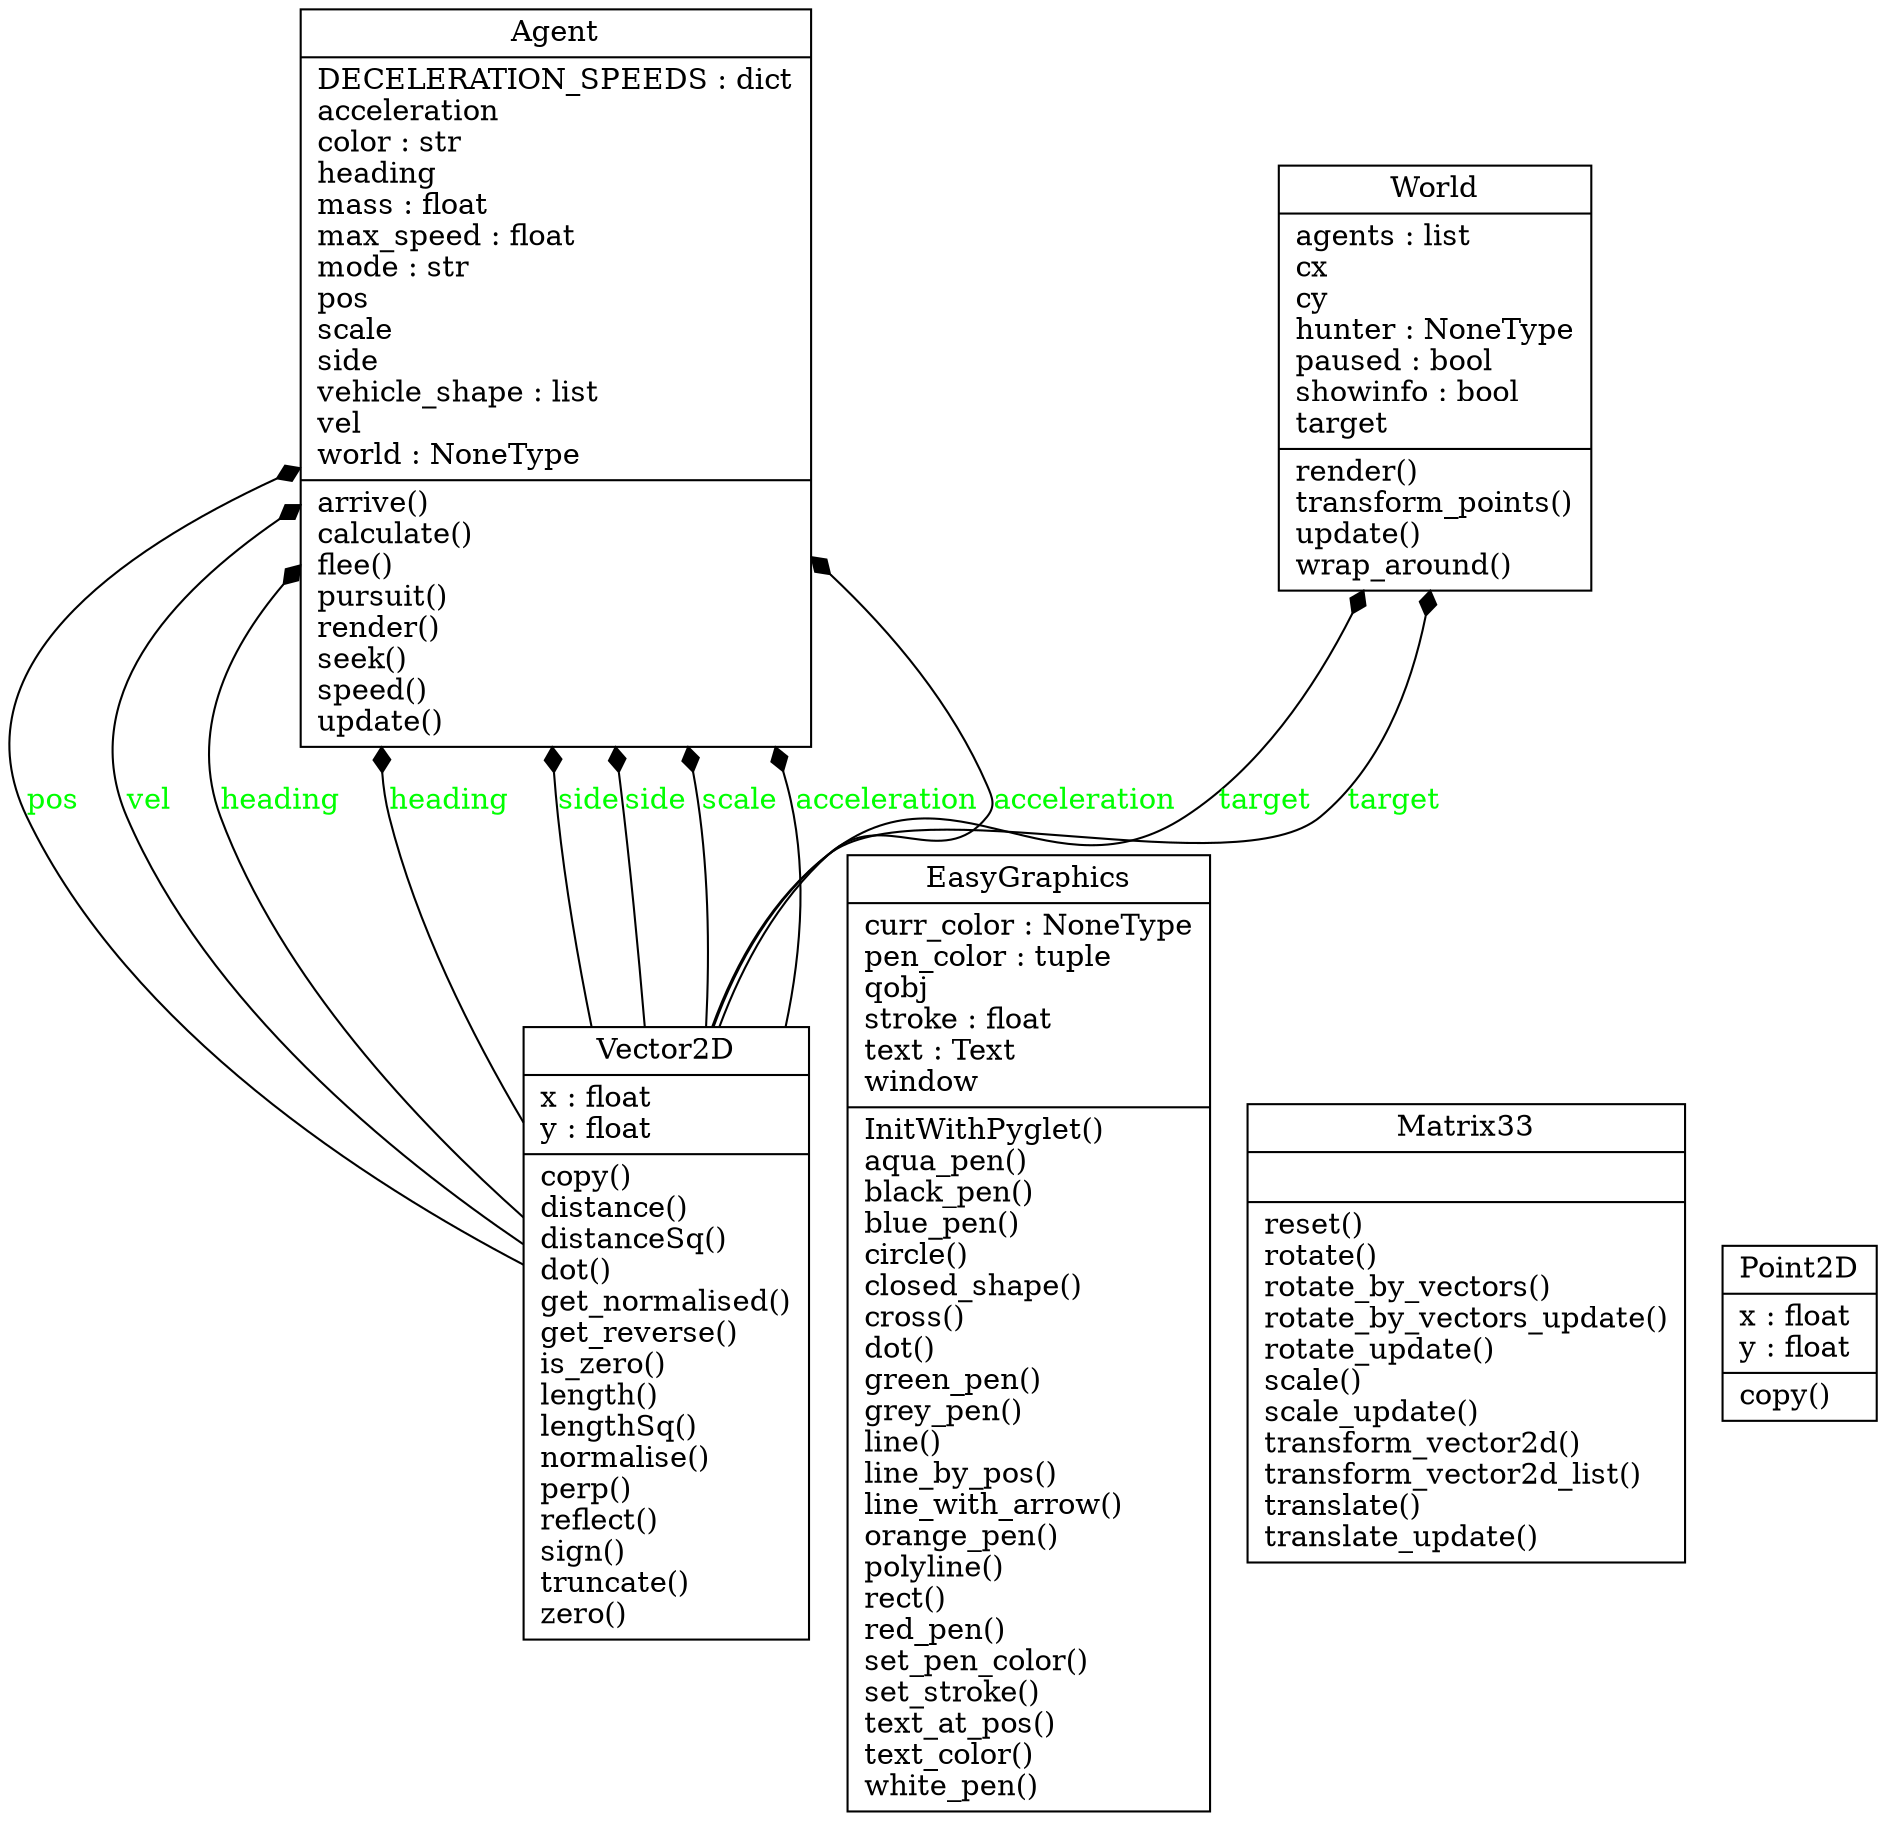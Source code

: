 digraph "classes" {
charset="utf-8"
rankdir=BT
"0" [label="{Agent|DECELERATION_SPEEDS : dict\lacceleration\lcolor : str\lheading\lmass : float\lmax_speed : float\lmode : str\lpos\lscale\lside\lvehicle_shape : list\lvel\lworld : NoneType\l|arrive()\lcalculate()\lflee()\lpursuit()\lrender()\lseek()\lspeed()\lupdate()\l}", shape="record"];
"1" [label="{EasyGraphics|curr_color : NoneType\lpen_color : tuple\lqobj\lstroke : float\ltext : Text\lwindow\l|InitWithPyglet()\laqua_pen()\lblack_pen()\lblue_pen()\lcircle()\lclosed_shape()\lcross()\ldot()\lgreen_pen()\lgrey_pen()\lline()\lline_by_pos()\lline_with_arrow()\lorange_pen()\lpolyline()\lrect()\lred_pen()\lset_pen_color()\lset_stroke()\ltext_at_pos()\ltext_color()\lwhite_pen()\l}", shape="record"];
"2" [label="{Matrix33|\l|reset()\lrotate()\lrotate_by_vectors()\lrotate_by_vectors_update()\lrotate_update()\lscale()\lscale_update()\ltransform_vector2d()\ltransform_vector2d_list()\ltranslate()\ltranslate_update()\l}", shape="record"];
"3" [label="{Point2D|x : float\ly : float\l|copy()\l}", shape="record"];
"4" [label="{Vector2D|x : float\ly : float\l|copy()\ldistance()\ldistanceSq()\ldot()\lget_normalised()\lget_reverse()\lis_zero()\llength()\llengthSq()\lnormalise()\lperp()\lreflect()\lsign()\ltruncate()\lzero()\l}", shape="record"];
"5" [label="{World|agents : list\lcx\lcy\lhunter : NoneType\lpaused : bool\lshowinfo : bool\ltarget\l|render()\ltransform_points()\lupdate()\lwrap_around()\l}", shape="record"];
"4" -> "0" [arrowhead="diamond", arrowtail="none", fontcolor="green", label="pos", style="solid"];
"4" -> "0" [arrowhead="diamond", arrowtail="none", fontcolor="green", label="vel", style="solid"];
"4" -> "0" [arrowhead="diamond", arrowtail="none", fontcolor="green", label="heading", style="solid"];
"4" -> "0" [arrowhead="diamond", arrowtail="none", fontcolor="green", label="heading", style="solid"];
"4" -> "0" [arrowhead="diamond", arrowtail="none", fontcolor="green", label="side", style="solid"];
"4" -> "0" [arrowhead="diamond", arrowtail="none", fontcolor="green", label="side", style="solid"];
"4" -> "0" [arrowhead="diamond", arrowtail="none", fontcolor="green", label="scale", style="solid"];
"4" -> "0" [arrowhead="diamond", arrowtail="none", fontcolor="green", label="acceleration", style="solid"];
"4" -> "0" [arrowhead="diamond", arrowtail="none", fontcolor="green", label="acceleration", style="solid"];
"4" -> "5" [arrowhead="diamond", arrowtail="none", fontcolor="green", label="target", style="solid"];
"4" -> "5" [arrowhead="diamond", arrowtail="none", fontcolor="green", label="target", style="solid"];
}
